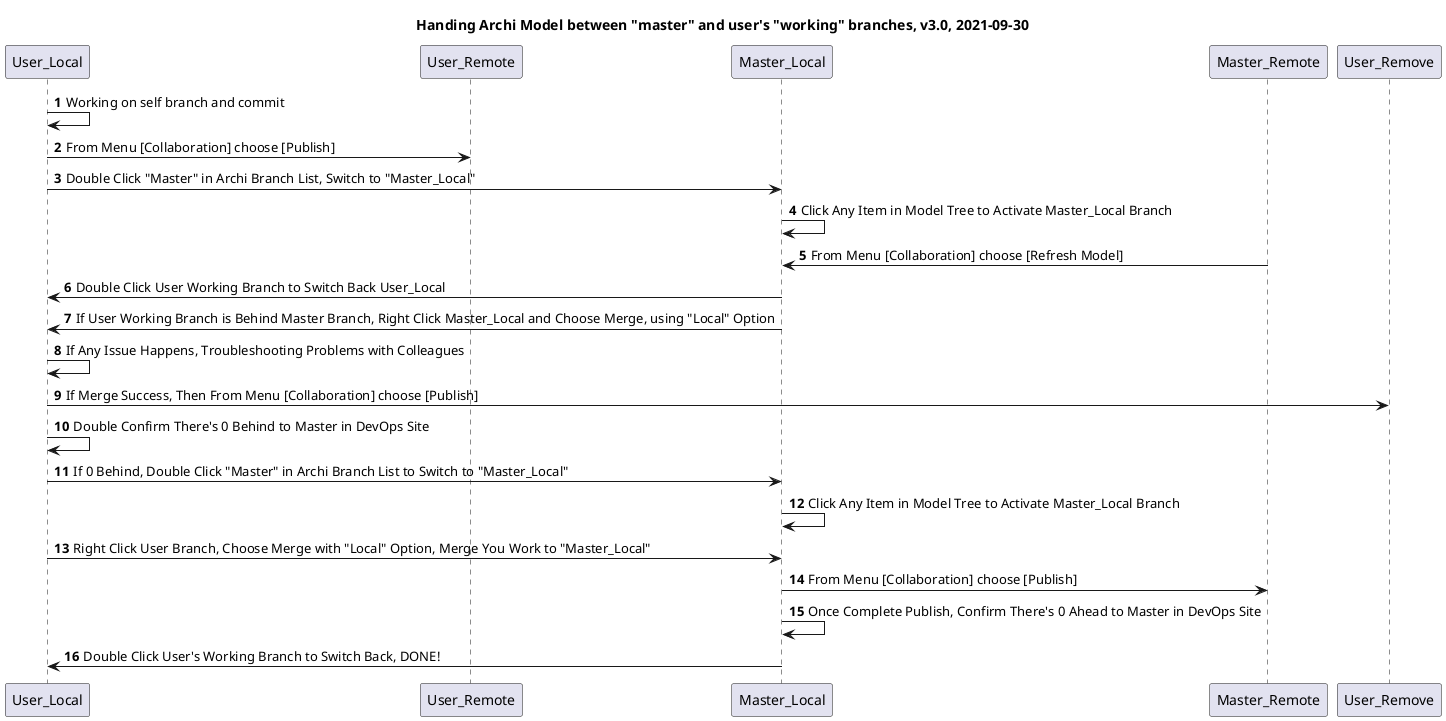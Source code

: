 @startuml
'https://plantuml.com/sequence-diagram

title Handing Archi Model between "master" and user's "working" branches, v3.0, 2021-09-30

autonumber

User_Local -> User_Local: Working on self branch and commit
User_Local -> User_Remote: From Menu [Collaboration] choose [Publish]
User_Local -> Master_Local: Double Click "Master" in Archi Branch List, Switch to "Master_Local"
Master_Local -> Master_Local: Click Any Item in Model Tree to Activate Master_Local Branch
Master_Remote -> Master_Local: From Menu [Collaboration] choose [Refresh Model]
Master_Local -> User_Local: Double Click User Working Branch to Switch Back User_Local
Master_Local -> User_Local: If User Working Branch is Behind Master Branch, Right Click Master_Local and Choose Merge, using "Local" Option
User_Local -> User_Local: If Any Issue Happens, Troubleshooting Problems with Colleagues
User_Local -> User_Remove: If Merge Success, Then From Menu [Collaboration] choose [Publish]
User_Local -> User_Local: Double Confirm There's 0 Behind to Master in DevOps Site
User_Local -> Master_Local: If 0 Behind, Double Click "Master" in Archi Branch List to Switch to "Master_Local"
Master_Local -> Master_Local: Click Any Item in Model Tree to Activate Master_Local Branch
User_Local -> Master_Local: Right Click User Branch, Choose Merge with "Local" Option, Merge You Work to "Master_Local"
Master_Local -> Master_Remote: From Menu [Collaboration] choose [Publish]
Master_Local -> Master_Local: Once Complete Publish, Confirm There's 0 Ahead to Master in DevOps Site
Master_Local -> User_Local: Double Click User's Working Branch to Switch Back, DONE!

@enduml